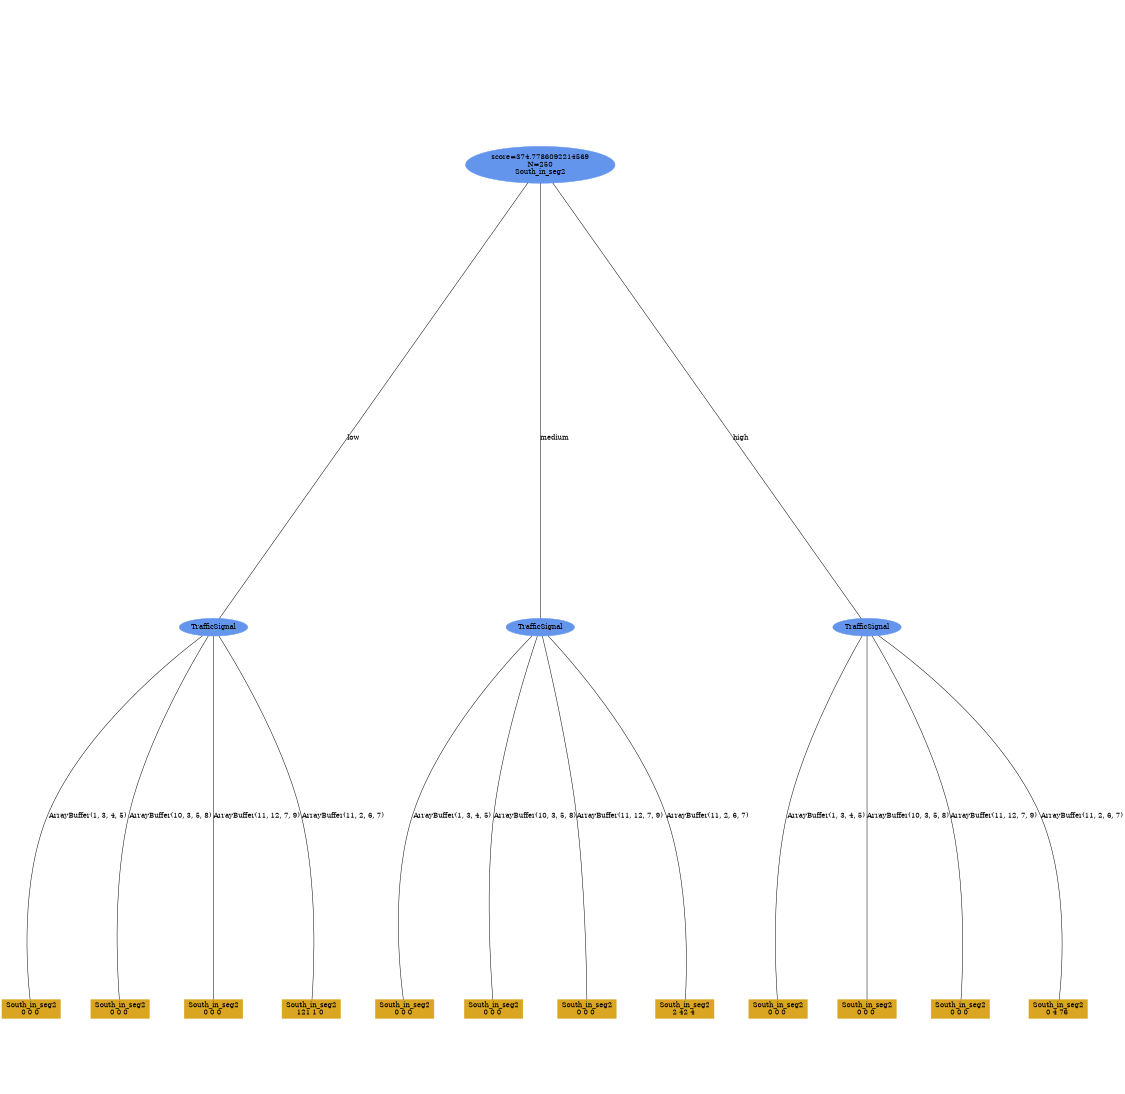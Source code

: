 digraph "DD" {
size = "7.5,10"
ratio=1.0;
center = true;
edge [dir = none];
{ rank = same; node [shape=ellipse, style=filled, color=cornflowerblue];"8949" [label="score=374.7786092214569\nN=250\nSouth_in_seg2"];}
{ rank = same; node [shape=ellipse, style=filled, color=cornflowerblue];"8958" [label="TrafficSignal"];}
{ rank = same; node [shape=ellipse, style=filled, color=cornflowerblue];"8968" [label="TrafficSignal"];}
{ rank = same; node [shape=ellipse, style=filled, color=cornflowerblue];"8978" [label="TrafficSignal"];}
{ rank = same; node [shape=box, style=filled, color=goldenrod];"8959" [label="South_in_seg2\n0 0 0 "];}
{ rank = same; node [shape=box, style=filled, color=goldenrod];"8960" [label="South_in_seg2\n0 0 0 "];}
{ rank = same; node [shape=box, style=filled, color=goldenrod];"8961" [label="South_in_seg2\n0 0 0 "];}
{ rank = same; node [shape=box, style=filled, color=goldenrod];"8962" [label="South_in_seg2\n121 1 0 "];}
{ rank = same; node [shape=box, style=filled, color=goldenrod];"8969" [label="South_in_seg2\n0 0 0 "];}
{ rank = same; node [shape=box, style=filled, color=goldenrod];"8970" [label="South_in_seg2\n0 0 0 "];}
{ rank = same; node [shape=box, style=filled, color=goldenrod];"8971" [label="South_in_seg2\n0 0 0 "];}
{ rank = same; node [shape=box, style=filled, color=goldenrod];"8972" [label="South_in_seg2\n2 42 4 "];}
{ rank = same; node [shape=box, style=filled, color=goldenrod];"8979" [label="South_in_seg2\n0 0 0 "];}
{ rank = same; node [shape=box, style=filled, color=goldenrod];"8980" [label="South_in_seg2\n0 0 0 "];}
{ rank = same; node [shape=box, style=filled, color=goldenrod];"8981" [label="South_in_seg2\n0 0 0 "];}
{ rank = same; node [shape=box, style=filled, color=goldenrod];"8982" [label="South_in_seg2\n0 4 76 "];}
"8949" -> "8958" [label = "low"];
"8949" -> "8968" [label = "medium"];
"8949" -> "8978" [label = "high"];
"8958" -> "8959" [label = "ArrayBuffer(1, 3, 4, 5)"];
"8958" -> "8960" [label = "ArrayBuffer(10, 3, 5, 8)"];
"8958" -> "8961" [label = "ArrayBuffer(11, 12, 7, 9)"];
"8958" -> "8962" [label = "ArrayBuffer(11, 2, 6, 7)"];
"8968" -> "8969" [label = "ArrayBuffer(1, 3, 4, 5)"];
"8968" -> "8970" [label = "ArrayBuffer(10, 3, 5, 8)"];
"8968" -> "8971" [label = "ArrayBuffer(11, 12, 7, 9)"];
"8968" -> "8972" [label = "ArrayBuffer(11, 2, 6, 7)"];
"8978" -> "8979" [label = "ArrayBuffer(1, 3, 4, 5)"];
"8978" -> "8980" [label = "ArrayBuffer(10, 3, 5, 8)"];
"8978" -> "8981" [label = "ArrayBuffer(11, 12, 7, 9)"];
"8978" -> "8982" [label = "ArrayBuffer(11, 2, 6, 7)"];

}